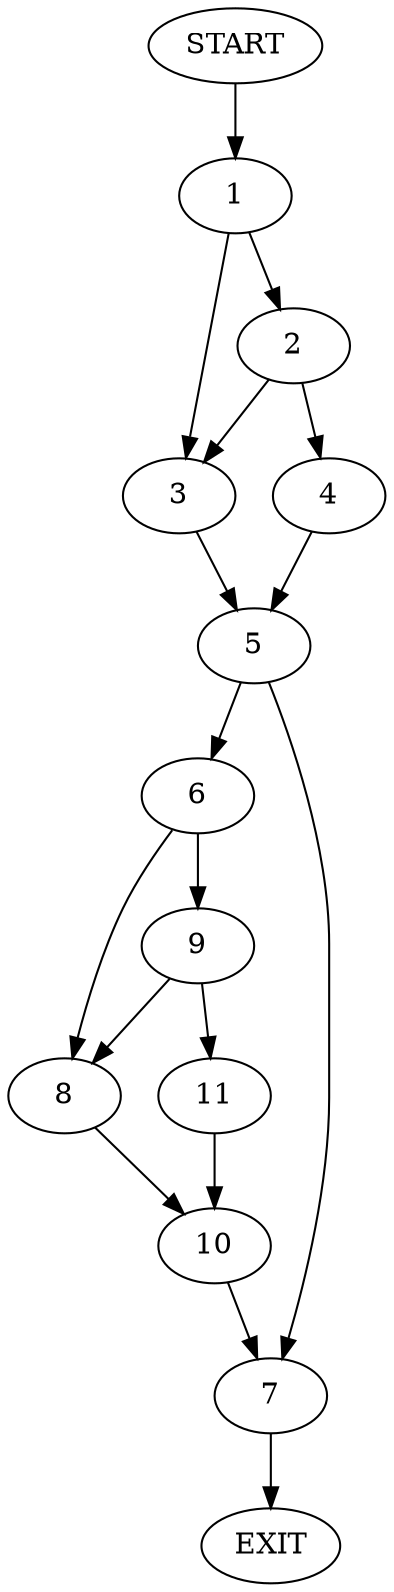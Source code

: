 digraph {
0 [label="START"]
12 [label="EXIT"]
0 -> 1
1 -> 2
1 -> 3
2 -> 4
2 -> 3
3 -> 5
4 -> 5
5 -> 6
5 -> 7
7 -> 12
6 -> 8
6 -> 9
8 -> 10
9 -> 8
9 -> 11
11 -> 10
10 -> 7
}
